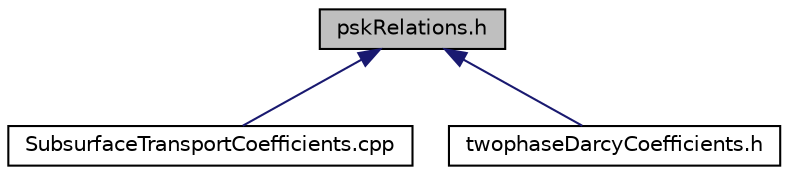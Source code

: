 digraph "pskRelations.h"
{
 // LATEX_PDF_SIZE
  edge [fontname="Helvetica",fontsize="10",labelfontname="Helvetica",labelfontsize="10"];
  node [fontname="Helvetica",fontsize="10",shape=record];
  Node1 [label="pskRelations.h",height=0.2,width=0.4,color="black", fillcolor="grey75", style="filled", fontcolor="black",tooltip=" "];
  Node1 -> Node2 [dir="back",color="midnightblue",fontsize="10",style="solid",fontname="Helvetica"];
  Node2 [label="SubsurfaceTransportCoefficients.cpp",height=0.2,width=0.4,color="black", fillcolor="white", style="filled",URL="$de/dcb/SubsurfaceTransportCoefficients_8cpp.html",tooltip=" "];
  Node1 -> Node3 [dir="back",color="midnightblue",fontsize="10",style="solid",fontname="Helvetica"];
  Node3 [label="twophaseDarcyCoefficients.h",height=0.2,width=0.4,color="black", fillcolor="white", style="filled",URL="$da/d9d/twophaseDarcyCoefficients_8h.html",tooltip=" "];
}
